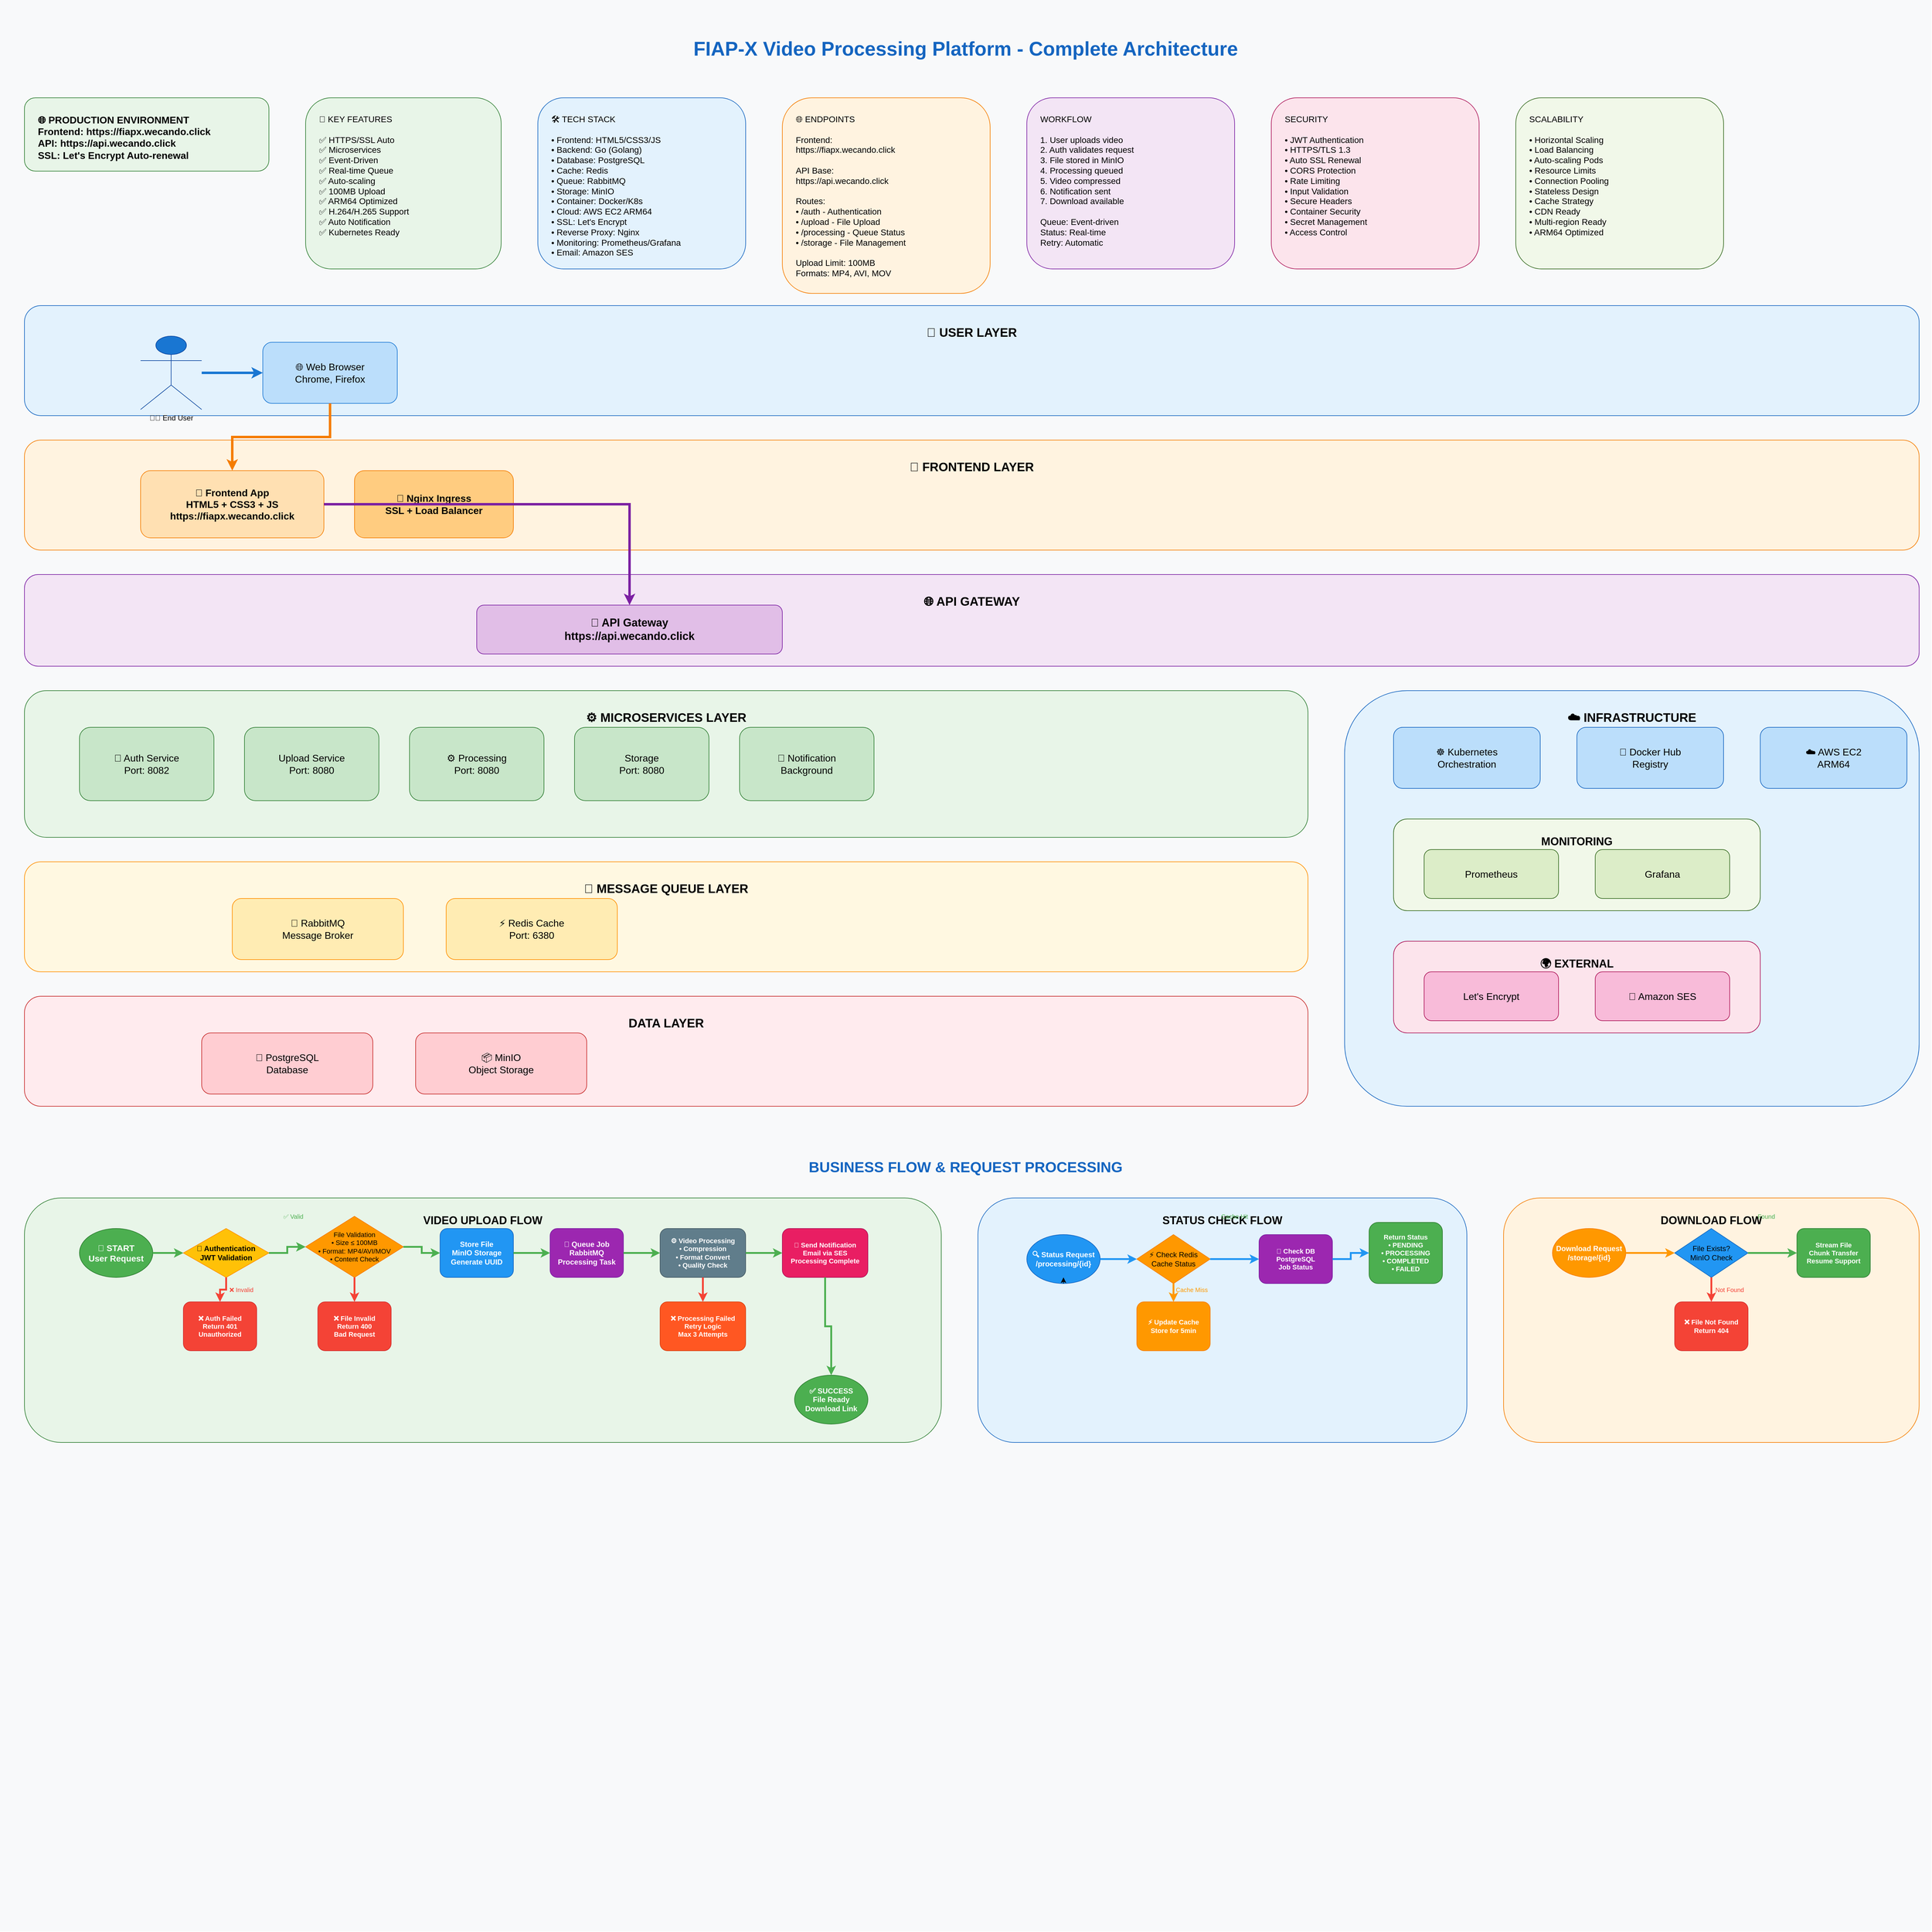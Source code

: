 <mxfile version="27.2.0">
  <diagram name="FIAP-X Complete Architecture" id="fiapx-complete-arch">
    <mxGraphModel dx="5625" dy="2068" grid="1" gridSize="10" guides="1" tooltips="1" connect="1" arrows="1" fold="1" page="1" pageScale="1" pageWidth="3200" pageHeight="3200" math="0" shadow="0">
      <root>
        <mxCell id="0" />
        <mxCell id="1" parent="0" />
        <mxCell id="bg" value="" style="rounded=0;whiteSpace=wrap;html=1;fillColor=#f8f9fa;strokeColor=none;" parent="1" vertex="1">
          <mxGeometry x="20" y="20" width="3160" height="3160" as="geometry" />
        </mxCell>
        <mxCell id="title" value="FIAP-X Video Processing Platform - Complete Architecture" style="text;html=1;strokeColor=none;fillColor=none;align=center;verticalAlign=middle;whiteSpace=wrap;rounded=0;fontSize=32;fontStyle=1;fontColor=#1565C0;" parent="1" vertex="1">
          <mxGeometry x="400" y="60" width="2400" height="80" as="geometry" />
        </mxCell>
        <mxCell id="urls" value="🌐 PRODUCTION ENVIRONMENT&#xa;Frontend: https://fiapx.wecando.click&#xa;API: https://api.wecando.click&#xa;SSL: Let&#39;s Encrypt Auto-renewal" style="rounded=1;whiteSpace=wrap;html=1;fillColor=#E8F5E8;strokeColor=#2E7D32;fontSize=16;fontStyle=1;align=left;verticalAlign=top;spacingLeft=20;spacingTop=20;" parent="1" vertex="1">
          <mxGeometry x="60" y="180" width="400" height="120" as="geometry" />
        </mxCell>
        <mxCell id="features" value="🔑 KEY FEATURES&#xa;&#xa;✅ HTTPS/SSL Auto&#xa;✅ Microservices&#xa;✅ Event-Driven&#xa;✅ Real-time Queue&#xa;✅ Auto-scaling&#xa;✅ 100MB Upload&#xa;✅ ARM64 Optimized&#xa;✅ H.264/H.265 Support&#xa;✅ Auto Notification&#xa;✅ Kubernetes Ready" style="rounded=1;whiteSpace=wrap;html=1;fillColor=#E8F5E8;strokeColor=#2E7D32;fontSize=14;align=left;verticalAlign=top;spacingLeft=20;spacingTop=20;" parent="1" vertex="1">
          <mxGeometry x="520" y="180" width="320" height="280" as="geometry" />
        </mxCell>
        <mxCell id="tech-stack" value="🛠️ TECH STACK&#xa;&#xa;• Frontend: HTML5/CSS3/JS&#xa;• Backend: Go (Golang)&#xa;• Database: PostgreSQL&#xa;• Cache: Redis&#xa;• Queue: RabbitMQ&#xa;• Storage: MinIO&#xa;• Container: Docker/K8s&#xa;• Cloud: AWS EC2 ARM64&#xa;• SSL: Let&#39;s Encrypt&#xa;• Reverse Proxy: Nginx&#xa;• Monitoring: Prometheus/Grafana&#xa;• Email: Amazon SES" style="rounded=1;whiteSpace=wrap;html=1;fillColor=#E3F2FD;strokeColor=#1565C0;fontSize=14;align=left;verticalAlign=top;spacingLeft=20;spacingTop=20;" parent="1" vertex="1">
          <mxGeometry x="900" y="180" width="340" height="280" as="geometry" />
        </mxCell>
        <mxCell id="endpoints" value="🌐 ENDPOINTS&#xa;&#xa;Frontend:&#xa;https://fiapx.wecando.click&#xa;&#xa;API Base:&#xa;https://api.wecando.click&#xa;&#xa;Routes:&#xa;• /auth - Authentication&#xa;• /upload - File Upload&#xa;• /processing - Queue Status&#xa;• /storage - File Management&#xa;&#xa;Upload Limit: 100MB&#xa;Formats: MP4, AVI, MOV" style="rounded=1;whiteSpace=wrap;html=1;fillColor=#FFF3E0;strokeColor=#F57C00;fontSize=14;align=left;verticalAlign=top;spacingLeft=20;spacingTop=20;" parent="1" vertex="1">
          <mxGeometry x="1300" y="180" width="340" height="320" as="geometry" />
        </mxCell>
        <mxCell id="workflow" value="WORKFLOW&#xa;&#xa;1. User uploads video&#xa;2. Auth validates request&#xa;3. File stored in MinIO&#xa;4. Processing queued&#xa;5. Video compressed&#xa;6. Notification sent&#xa;7. Download available&#xa;&#xa;Queue: Event-driven&#xa;Status: Real-time&#xa;Retry: Automatic" style="rounded=1;whiteSpace=wrap;html=1;fillColor=#F3E5F5;strokeColor=#7B1FA2;fontSize=14;align=left;verticalAlign=top;spacingLeft=20;spacingTop=20;" parent="1" vertex="1">
          <mxGeometry x="1700" y="180" width="340" height="280" as="geometry" />
        </mxCell>
        <mxCell id="security" value="SECURITY&#xa;&#xa;• JWT Authentication&#xa;• HTTPS/TLS 1.3&#xa;• Auto SSL Renewal&#xa;• CORS Protection&#xa;• Rate Limiting&#xa;• Input Validation&#xa;• Secure Headers&#xa;• Container Security&#xa;• Secret Management&#xa;• Access Control" style="rounded=1;whiteSpace=wrap;html=1;fillColor=#FCE4EC;strokeColor=#AD1457;fontSize=14;align=left;verticalAlign=top;spacingLeft=20;spacingTop=20;" parent="1" vertex="1">
          <mxGeometry x="2100" y="180" width="340" height="280" as="geometry" />
        </mxCell>
        <mxCell id="scalability" value="SCALABILITY&#xa;&#xa;• Horizontal Scaling&#xa;• Load Balancing&#xa;• Auto-scaling Pods&#xa;• Resource Limits&#xa;• Connection Pooling&#xa;• Stateless Design&#xa;• Cache Strategy&#xa;• CDN Ready&#xa;• Multi-region Ready&#xa;• ARM64 Optimized" style="rounded=1;whiteSpace=wrap;html=1;fillColor=#F1F8E9;strokeColor=#33691E;fontSize=14;align=left;verticalAlign=top;spacingLeft=20;spacingTop=20;" parent="1" vertex="1">
          <mxGeometry x="2500" y="180" width="340" height="280" as="geometry" />
        </mxCell>
        <mxCell id="user-layer" value="👤 USER LAYER" style="rounded=1;whiteSpace=wrap;html=1;fillColor=#E3F2FD;strokeColor=#1565C0;fontSize=20;fontStyle=1;verticalAlign=top;spacingTop=25;" parent="1" vertex="1">
          <mxGeometry x="60" y="520" width="3100" height="180" as="geometry" />
        </mxCell>
        <mxCell id="user" value="👨‍💻 End User" style="shape=umlActor;verticalLabelPosition=bottom;verticalAlign=top;html=1;outlineConnect=0;fillColor=#1976D2;strokeColor=#0D47A1;" parent="1" vertex="1">
          <mxGeometry x="250" y="570" width="100" height="120" as="geometry" />
        </mxCell>
        <mxCell id="browser" value="🌐 Web Browser&#xa;Chrome, Firefox" style="rounded=1;whiteSpace=wrap;html=1;fillColor=#BBDEFB;strokeColor=#1976D2;fontSize=16;" parent="1" vertex="1">
          <mxGeometry x="450" y="580" width="220" height="100" as="geometry" />
        </mxCell>
        <mxCell id="frontend-layer" value="🎨 FRONTEND LAYER" style="rounded=1;whiteSpace=wrap;html=1;fillColor=#FFF3E0;strokeColor=#F57C00;fontSize=20;fontStyle=1;verticalAlign=top;spacingTop=25;" parent="1" vertex="1">
          <mxGeometry x="60" y="740" width="3100" height="180" as="geometry" />
        </mxCell>
        <mxCell id="frontend" value="🎯 Frontend App&#xa;HTML5 + CSS3 + JS&#xa;https://fiapx.wecando.click" style="rounded=1;whiteSpace=wrap;html=1;fillColor=#FFE0B2;strokeColor=#F57C00;fontSize=16;fontStyle=1;" parent="1" vertex="1">
          <mxGeometry x="250" y="790" width="300" height="110" as="geometry" />
        </mxCell>
        <mxCell id="nginx" value="🔧 Nginx Ingress&#xa;SSL + Load Balancer" style="rounded=1;whiteSpace=wrap;html=1;fillColor=#FFCC80;strokeColor=#F57C00;fontSize=16;fontStyle=1;" parent="1" vertex="1">
          <mxGeometry x="600" y="790" width="260" height="110" as="geometry" />
        </mxCell>
        <mxCell id="gateway-layer" value="🌐 API GATEWAY" style="rounded=1;whiteSpace=wrap;html=1;fillColor=#F3E5F5;strokeColor=#7B1FA2;fontSize=20;fontStyle=1;verticalAlign=top;spacingTop=25;" parent="1" vertex="1">
          <mxGeometry x="60" y="960" width="3100" height="150" as="geometry" />
        </mxCell>
        <mxCell id="api-gateway" value="🔗 API Gateway&#xa;https://api.wecando.click" style="rounded=1;whiteSpace=wrap;html=1;fillColor=#E1BEE7;strokeColor=#7B1FA2;fontSize=18;fontStyle=1;" parent="1" vertex="1">
          <mxGeometry x="800" y="1010" width="500" height="80" as="geometry" />
        </mxCell>
        <mxCell id="services-layer" value="⚙️ MICROSERVICES LAYER" style="rounded=1;whiteSpace=wrap;html=1;fillColor=#E8F5E8;strokeColor=#2E7D32;fontSize=20;fontStyle=1;verticalAlign=top;spacingTop=25;" parent="1" vertex="1">
          <mxGeometry x="60" y="1150" width="2100" height="240" as="geometry" />
        </mxCell>
        <mxCell id="auth-service" value="🔐 Auth Service&#xa;Port: 8082" style="rounded=1;whiteSpace=wrap;html=1;fillColor=#C8E6C9;strokeColor=#2E7D32;fontSize=16;" parent="1" vertex="1">
          <mxGeometry x="150" y="1210" width="220" height="120" as="geometry" />
        </mxCell>
        <mxCell id="upload-service" value="Upload Service&#xa;Port: 8080" style="rounded=1;whiteSpace=wrap;html=1;fillColor=#C8E6C9;strokeColor=#2E7D32;fontSize=16;" parent="1" vertex="1">
          <mxGeometry x="420" y="1210" width="220" height="120" as="geometry" />
        </mxCell>
        <mxCell id="processing-service" value="⚙️ Processing&#xa;Port: 8080" style="rounded=1;whiteSpace=wrap;html=1;fillColor=#C8E6C9;strokeColor=#2E7D32;fontSize=16;" parent="1" vertex="1">
          <mxGeometry x="690" y="1210" width="220" height="120" as="geometry" />
        </mxCell>
        <mxCell id="storage-service" value="Storage&#xa;Port: 8080" style="rounded=1;whiteSpace=wrap;html=1;fillColor=#C8E6C9;strokeColor=#2E7D32;fontSize=16;" parent="1" vertex="1">
          <mxGeometry x="960" y="1210" width="220" height="120" as="geometry" />
        </mxCell>
        <mxCell id="notification-service" value="📧 Notification&#xa;Background" style="rounded=1;whiteSpace=wrap;html=1;fillColor=#C8E6C9;strokeColor=#2E7D32;fontSize=16;" parent="1" vertex="1">
          <mxGeometry x="1230" y="1210" width="220" height="120" as="geometry" />
        </mxCell>
        <mxCell id="message-layer" value="📨 MESSAGE QUEUE LAYER" style="rounded=1;whiteSpace=wrap;html=1;fillColor=#FFF8E1;strokeColor=#FF8F00;fontSize=20;fontStyle=1;verticalAlign=top;spacingTop=25;" parent="1" vertex="1">
          <mxGeometry x="60" y="1430" width="2100" height="180" as="geometry" />
        </mxCell>
        <mxCell id="rabbitmq" value="🐰 RabbitMQ&#xa;Message Broker" style="rounded=1;whiteSpace=wrap;html=1;fillColor=#FFECB3;strokeColor=#FF8F00;fontSize=16;" parent="1" vertex="1">
          <mxGeometry x="400" y="1490" width="280" height="100" as="geometry" />
        </mxCell>
        <mxCell id="redis" value="⚡ Redis Cache&#xa;Port: 6380" style="rounded=1;whiteSpace=wrap;html=1;fillColor=#FFECB3;strokeColor=#FF8F00;fontSize=16;" parent="1" vertex="1">
          <mxGeometry x="750" y="1490" width="280" height="100" as="geometry" />
        </mxCell>
        <mxCell id="data-layer" value="DATA LAYER" style="rounded=1;whiteSpace=wrap;html=1;fillColor=#FFEBEE;strokeColor=#C62828;fontSize=20;fontStyle=1;verticalAlign=top;spacingTop=25;" parent="1" vertex="1">
          <mxGeometry x="60" y="1650" width="2100" height="180" as="geometry" />
        </mxCell>
        <mxCell id="postgresql" value="🐘 PostgreSQL&#xa;Database" style="rounded=1;whiteSpace=wrap;html=1;fillColor=#FFCDD2;strokeColor=#C62828;fontSize=16;" parent="1" vertex="1">
          <mxGeometry x="350" y="1710" width="280" height="100" as="geometry" />
        </mxCell>
        <mxCell id="minio" value="📦 MinIO&#xa;Object Storage" style="rounded=1;whiteSpace=wrap;html=1;fillColor=#FFCDD2;strokeColor=#C62828;fontSize=16;" parent="1" vertex="1">
          <mxGeometry x="700" y="1710" width="280" height="100" as="geometry" />
        </mxCell>
        <mxCell id="infra-layer" value="☁️ INFRASTRUCTURE" style="rounded=1;whiteSpace=wrap;html=1;fillColor=#E3F2FD;strokeColor=#1565C0;fontSize=20;fontStyle=1;verticalAlign=top;spacingTop=25;" parent="1" vertex="1">
          <mxGeometry x="2220" y="1150" width="940" height="680" as="geometry" />
        </mxCell>
        <mxCell id="kubernetes" value="☸️ Kubernetes&#xa;Orchestration" style="rounded=1;whiteSpace=wrap;html=1;fillColor=#BBDEFB;strokeColor=#1565C0;fontSize=16;" parent="1" vertex="1">
          <mxGeometry x="2300" y="1210" width="240" height="100" as="geometry" />
        </mxCell>
        <mxCell id="docker" value="🐳 Docker Hub&#xa;Registry" style="rounded=1;whiteSpace=wrap;html=1;fillColor=#BBDEFB;strokeColor=#1565C0;fontSize=16;" parent="1" vertex="1">
          <mxGeometry x="2600" y="1210" width="240" height="100" as="geometry" />
        </mxCell>
        <mxCell id="aws" value="☁️ AWS EC2&#xa;ARM64" style="rounded=1;whiteSpace=wrap;html=1;fillColor=#BBDEFB;strokeColor=#1565C0;fontSize=16;" parent="1" vertex="1">
          <mxGeometry x="2900" y="1210" width="240" height="100" as="geometry" />
        </mxCell>
        <mxCell id="monitoring" value="MONITORING" style="rounded=1;whiteSpace=wrap;html=1;fillColor=#F1F8E9;strokeColor=#33691E;fontSize=18;fontStyle=1;verticalAlign=top;spacingTop=20;" parent="1" vertex="1">
          <mxGeometry x="2300" y="1360" width="600" height="150" as="geometry" />
        </mxCell>
        <mxCell id="prometheus" value="Prometheus" style="rounded=1;whiteSpace=wrap;html=1;fillColor=#DCEDC8;strokeColor=#33691E;fontSize=16;" parent="1" vertex="1">
          <mxGeometry x="2350" y="1410" width="220" height="80" as="geometry" />
        </mxCell>
        <mxCell id="grafana" value="Grafana" style="rounded=1;whiteSpace=wrap;html=1;fillColor=#DCEDC8;strokeColor=#33691E;fontSize=16;" parent="1" vertex="1">
          <mxGeometry x="2630" y="1410" width="220" height="80" as="geometry" />
        </mxCell>
        <mxCell id="external" value="🌍 EXTERNAL" style="rounded=1;whiteSpace=wrap;html=1;fillColor=#FCE4EC;strokeColor=#AD1457;fontSize=18;fontStyle=1;verticalAlign=top;spacingTop=20;" parent="1" vertex="1">
          <mxGeometry x="2300" y="1560" width="600" height="150" as="geometry" />
        </mxCell>
        <mxCell id="letsencrypt" value="Let&#39;s Encrypt" style="rounded=1;whiteSpace=wrap;html=1;fillColor=#F8BBD9;strokeColor=#AD1457;fontSize=16;" parent="1" vertex="1">
          <mxGeometry x="2350" y="1610" width="220" height="80" as="geometry" />
        </mxCell>
        <mxCell id="ses" value="📧 Amazon SES" style="rounded=1;whiteSpace=wrap;html=1;fillColor=#F8BBD9;strokeColor=#AD1457;fontSize=16;" parent="1" vertex="1">
          <mxGeometry x="2630" y="1610" width="220" height="80" as="geometry" />
        </mxCell>
        <mxCell id="flow-title" value="BUSINESS FLOW &amp; REQUEST PROCESSING" style="text;html=1;strokeColor=none;fillColor=none;align=center;verticalAlign=middle;whiteSpace=wrap;rounded=0;fontSize=24;fontStyle=1;fontColor=#1565C0;" parent="1" vertex="1">
          <mxGeometry x="400" y="1900" width="2400" height="60" as="geometry" />
        </mxCell>
        <mxCell id="upload-flow-layer" value="VIDEO UPLOAD FLOW" style="rounded=1;whiteSpace=wrap;html=1;fillColor=#E8F5E8;strokeColor=#2E7D32;fontSize=18;fontStyle=1;verticalAlign=top;spacingTop=20;" parent="1" vertex="1">
          <mxGeometry x="60" y="1980" width="1500" height="400" as="geometry" />
        </mxCell>
        <mxCell id="flow-start" value="🚀 START&#xa;User Request" style="ellipse;whiteSpace=wrap;html=1;fillColor=#4CAF50;strokeColor=#2E7D32;fontSize=14;fontStyle=1;fontColor=white;" parent="1" vertex="1">
          <mxGeometry x="150" y="2030" width="120" height="80" as="geometry" />
        </mxCell>
        <mxCell id="flow-auth" value="🔐 Authentication&#xa;JWT Validation" style="rhombus;whiteSpace=wrap;html=1;fillColor=#FFC107;strokeColor=#FF8F00;fontSize=12;fontStyle=1;" parent="1" vertex="1">
          <mxGeometry x="320" y="2030" width="140" height="80" as="geometry" />
        </mxCell>
        <mxCell id="flow-file-check" value="File Validation&#xa;• Size ≤ 100MB&#xa;• Format: MP4/AVI/MOV&#xa;• Content Check" style="rhombus;whiteSpace=wrap;html=1;fillColor=#FF9800;strokeColor=#F57C00;fontSize=11;" parent="1" vertex="1">
          <mxGeometry x="520" y="2010" width="160" height="100" as="geometry" />
        </mxCell>
        <mxCell id="flow-storage" value="Store File&#xa;MinIO Storage&#xa;Generate UUID" style="rounded=1;whiteSpace=wrap;html=1;fillColor=#2196F3;strokeColor=#1565C0;fontSize=12;fontStyle=1;fontColor=white;" parent="1" vertex="1">
          <mxGeometry x="740" y="2030" width="120" height="80" as="geometry" />
        </mxCell>
        <mxCell id="flow-queue" value="📨 Queue Job&#xa;RabbitMQ&#xa;Processing Task" style="rounded=1;whiteSpace=wrap;html=1;fillColor=#9C27B0;strokeColor=#7B1FA2;fontSize=12;fontStyle=1;fontColor=white;" parent="1" vertex="1">
          <mxGeometry x="920" y="2030" width="120" height="80" as="geometry" />
        </mxCell>
        <mxCell id="flow-processing" value="⚙️ Video Processing&#xa;• Compression&#xa;• Format Convert&#xa;• Quality Check" style="rounded=1;whiteSpace=wrap;html=1;fillColor=#607D8B;strokeColor=#455A64;fontSize=11;fontStyle=1;fontColor=white;" parent="1" vertex="1">
          <mxGeometry x="1100" y="2030" width="140" height="80" as="geometry" />
        </mxCell>
        <mxCell id="flow-notification" value="📧 Send Notification&#xa;Email via SES&#xa;Processing Complete" style="rounded=1;whiteSpace=wrap;html=1;fillColor=#E91E63;strokeColor=#AD1457;fontSize=11;fontStyle=1;fontColor=white;" parent="1" vertex="1">
          <mxGeometry x="1300" y="2030" width="140" height="80" as="geometry" />
        </mxCell>
        <mxCell id="flow-auth-error" value="❌ Auth Failed&#xa;Return 401&#xa;Unauthorized" style="rounded=1;whiteSpace=wrap;html=1;fillColor=#F44336;strokeColor=#D32F2F;fontSize=11;fontStyle=1;fontColor=white;" parent="1" vertex="1">
          <mxGeometry x="320" y="2150" width="120" height="80" as="geometry" />
        </mxCell>
        <mxCell id="flow-file-error" value="❌ File Invalid&#xa;Return 400&#xa;Bad Request" style="rounded=1;whiteSpace=wrap;html=1;fillColor=#F44336;strokeColor=#D32F2F;fontSize=11;fontStyle=1;fontColor=white;" parent="1" vertex="1">
          <mxGeometry x="540" y="2150" width="120" height="80" as="geometry" />
        </mxCell>
        <mxCell id="flow-process-error" value="❌ Processing Failed&#xa;Retry Logic&#xa;Max 3 Attempts" style="rounded=1;whiteSpace=wrap;html=1;fillColor=#FF5722;strokeColor=#D84315;fontSize=11;fontStyle=1;fontColor=white;" parent="1" vertex="1">
          <mxGeometry x="1100" y="2150" width="140" height="80" as="geometry" />
        </mxCell>
        <mxCell id="flow-success" value="✅ SUCCESS&#xa;File Ready&#xa;Download Link" style="ellipse;whiteSpace=wrap;html=1;fillColor=#4CAF50;strokeColor=#2E7D32;fontSize=12;fontStyle=1;fontColor=white;" parent="1" vertex="1">
          <mxGeometry x="1320" y="2270" width="120" height="80" as="geometry" />
        </mxCell>
        <mxCell id="status-flow-layer" value="STATUS CHECK FLOW" style="rounded=1;whiteSpace=wrap;html=1;fillColor=#E3F2FD;strokeColor=#1565C0;fontSize=18;fontStyle=1;verticalAlign=top;spacingTop=20;" parent="1" vertex="1">
          <mxGeometry x="1620" y="1980" width="800" height="400" as="geometry" />
        </mxCell>
        <mxCell id="status-start" value="🔍 Status Request&#xa;/processing/{id}" style="ellipse;whiteSpace=wrap;html=1;fillColor=#2196F3;strokeColor=#1565C0;fontSize=12;fontStyle=1;fontColor=white;" parent="1" vertex="1">
          <mxGeometry x="1700" y="2040" width="120" height="80" as="geometry" />
        </mxCell>
        <mxCell id="status-redis" value="⚡ Check Redis&#xa;Cache Status" style="rhombus;whiteSpace=wrap;html=1;fillColor=#FF9800;strokeColor=#F57C00;fontSize=12;" parent="1" vertex="1">
          <mxGeometry x="1880" y="2040" width="120" height="80" as="geometry" />
        </mxCell>
        <mxCell id="status-db" value="🐘 Check DB&#xa;PostgreSQL&#xa;Job Status" style="rounded=1;whiteSpace=wrap;html=1;fillColor=#9C27B0;strokeColor=#7B1FA2;fontSize=11;fontStyle=1;fontColor=white;" parent="1" vertex="1">
          <mxGeometry x="2080" y="2040" width="120" height="80" as="geometry" />
        </mxCell>
        <mxCell id="status-response" value="Return Status&#xa;• PENDING&#xa;• PROCESSING&#xa;• COMPLETED&#xa;• FAILED" style="rounded=1;whiteSpace=wrap;html=1;fillColor=#4CAF50;strokeColor=#2E7D32;fontSize=11;fontStyle=1;fontColor=white;" parent="1" vertex="1">
          <mxGeometry x="2260" y="2020" width="120" height="100" as="geometry" />
        </mxCell>
        <mxCell id="status-cache-update" value="⚡ Update Cache&#xa;Store for 5min" style="rounded=1;whiteSpace=wrap;html=1;fillColor=#FF9800;strokeColor=#F57C00;fontSize=11;fontStyle=1;fontColor=white;" parent="1" vertex="1">
          <mxGeometry x="1880" y="2150" width="120" height="80" as="geometry" />
        </mxCell>
        <mxCell id="download-flow-layer" value="DOWNLOAD FLOW" style="rounded=1;whiteSpace=wrap;html=1;fillColor=#FFF3E0;strokeColor=#F57C00;fontSize=18;fontStyle=1;verticalAlign=top;spacingTop=20;" parent="1" vertex="1">
          <mxGeometry x="2480" y="1980" width="680" height="400" as="geometry" />
        </mxCell>
        <mxCell id="download-start" value="Download Request&#xa;/storage/{id}" style="ellipse;whiteSpace=wrap;html=1;fillColor=#FF9800;strokeColor=#F57C00;fontSize=12;fontStyle=1;fontColor=white;" parent="1" vertex="1">
          <mxGeometry x="2560" y="2030" width="120" height="80" as="geometry" />
        </mxCell>
        <mxCell id="download-check" value="File Exists?&#xa;MinIO Check" style="rhombus;whiteSpace=wrap;html=1;fillColor=#2196F3;strokeColor=#1565C0;fontSize=12;" parent="1" vertex="1">
          <mxGeometry x="2760" y="2030" width="120" height="80" as="geometry" />
        </mxCell>
        <mxCell id="download-stream" value="Stream File&#xa;Chunk Transfer&#xa;Resume Support" style="rounded=1;whiteSpace=wrap;html=1;fillColor=#4CAF50;strokeColor=#2E7D32;fontSize=11;fontStyle=1;fontColor=white;" parent="1" vertex="1">
          <mxGeometry x="2960" y="2030" width="120" height="80" as="geometry" />
        </mxCell>
        <mxCell id="download-error" value="❌ File Not Found&#xa;Return 404" style="rounded=1;whiteSpace=wrap;html=1;fillColor=#F44336;strokeColor=#D32F2F;fontSize=11;fontStyle=1;fontColor=white;" parent="1" vertex="1">
          <mxGeometry x="2760" y="2150" width="120" height="80" as="geometry" />
        </mxCell>
        <mxCell id="conn1" style="edgeStyle=orthogonalEdgeStyle;rounded=0;orthogonalLoop=1;jettySize=auto;html=1;strokeColor=#1976D2;strokeWidth=4;" parent="1" source="user" target="browser" edge="1">
          <mxGeometry relative="1" as="geometry" />
        </mxCell>
        <mxCell id="conn2" style="edgeStyle=orthogonalEdgeStyle;rounded=0;orthogonalLoop=1;jettySize=auto;html=1;strokeColor=#F57C00;strokeWidth=4;" parent="1" source="browser" target="frontend" edge="1">
          <mxGeometry relative="1" as="geometry" />
        </mxCell>
        <mxCell id="conn3" style="edgeStyle=orthogonalEdgeStyle;rounded=0;orthogonalLoop=1;jettySize=auto;html=1;strokeColor=#7B1FA2;strokeWidth=4;" parent="1" source="frontend" target="api-gateway" edge="1">
          <mxGeometry relative="1" as="geometry" />
        </mxCell>
        <mxCell id="flow-conn1" style="edgeStyle=orthogonalEdgeStyle;rounded=0;orthogonalLoop=1;jettySize=auto;html=1;strokeColor=#4CAF50;strokeWidth=3;" parent="1" source="flow-start" target="flow-auth" edge="1">
          <mxGeometry relative="1" as="geometry" />
        </mxCell>
        <mxCell id="flow-conn2" style="edgeStyle=orthogonalEdgeStyle;rounded=0;orthogonalLoop=1;jettySize=auto;html=1;strokeColor=#4CAF50;strokeWidth=3;" parent="1" source="flow-auth" target="flow-file-check" edge="1">
          <mxGeometry relative="1" as="geometry" />
        </mxCell>
        <mxCell id="flow-conn3" style="edgeStyle=orthogonalEdgeStyle;rounded=0;orthogonalLoop=1;jettySize=auto;html=1;strokeColor=#4CAF50;strokeWidth=3;" parent="1" source="flow-file-check" target="flow-storage" edge="1">
          <mxGeometry relative="1" as="geometry" />
        </mxCell>
        <mxCell id="flow-conn4" style="edgeStyle=orthogonalEdgeStyle;rounded=0;orthogonalLoop=1;jettySize=auto;html=1;strokeColor=#4CAF50;strokeWidth=3;" parent="1" source="flow-storage" target="flow-queue" edge="1">
          <mxGeometry relative="1" as="geometry" />
        </mxCell>
        <mxCell id="flow-conn5" style="edgeStyle=orthogonalEdgeStyle;rounded=0;orthogonalLoop=1;jettySize=auto;html=1;strokeColor=#4CAF50;strokeWidth=3;" parent="1" source="flow-queue" target="flow-processing" edge="1">
          <mxGeometry relative="1" as="geometry" />
        </mxCell>
        <mxCell id="flow-conn6" style="edgeStyle=orthogonalEdgeStyle;rounded=0;orthogonalLoop=1;jettySize=auto;html=1;strokeColor=#4CAF50;strokeWidth=3;" parent="1" source="flow-processing" target="flow-notification" edge="1">
          <mxGeometry relative="1" as="geometry" />
        </mxCell>
        <mxCell id="flow-conn7" style="edgeStyle=orthogonalEdgeStyle;rounded=0;orthogonalLoop=1;jettySize=auto;html=1;strokeColor=#4CAF50;strokeWidth=3;" parent="1" source="flow-notification" target="flow-success" edge="1">
          <mxGeometry relative="1" as="geometry" />
        </mxCell>
        <mxCell id="flow-error1" style="edgeStyle=orthogonalEdgeStyle;rounded=0;orthogonalLoop=1;jettySize=auto;html=1;strokeColor=#F44336;strokeWidth=3;" parent="1" source="flow-auth" target="flow-auth-error" edge="1">
          <mxGeometry relative="1" as="geometry" />
        </mxCell>
        <mxCell id="flow-error2" style="edgeStyle=orthogonalEdgeStyle;rounded=0;orthogonalLoop=1;jettySize=auto;html=1;strokeColor=#F44336;strokeWidth=3;" parent="1" source="flow-file-check" target="flow-file-error" edge="1">
          <mxGeometry relative="1" as="geometry" />
        </mxCell>
        <mxCell id="flow-error3" style="edgeStyle=orthogonalEdgeStyle;rounded=0;orthogonalLoop=1;jettySize=auto;html=1;strokeColor=#F44336;strokeWidth=3;" parent="1" source="flow-processing" target="flow-process-error" edge="1">
          <mxGeometry relative="1" as="geometry" />
        </mxCell>
        <mxCell id="status-conn1" style="edgeStyle=orthogonalEdgeStyle;rounded=0;orthogonalLoop=1;jettySize=auto;html=1;strokeColor=#2196F3;strokeWidth=3;" parent="1" source="status-start" target="status-redis" edge="1">
          <mxGeometry relative="1" as="geometry" />
        </mxCell>
        <mxCell id="status-conn2" style="edgeStyle=orthogonalEdgeStyle;rounded=0;orthogonalLoop=1;jettySize=auto;html=1;strokeColor=#2196F3;strokeWidth=3;" parent="1" source="status-redis" target="status-db" edge="1">
          <mxGeometry relative="1" as="geometry" />
        </mxCell>
        <mxCell id="status-conn3" style="edgeStyle=orthogonalEdgeStyle;rounded=0;orthogonalLoop=1;jettySize=auto;html=1;strokeColor=#2196F3;strokeWidth=3;" parent="1" source="status-db" target="status-response" edge="1">
          <mxGeometry relative="1" as="geometry" />
        </mxCell>
        <mxCell id="status-conn4" style="edgeStyle=orthogonalEdgeStyle;rounded=0;orthogonalLoop=1;jettySize=auto;html=1;strokeColor=#FF9800;strokeWidth=3;" parent="1" source="status-redis" target="status-cache-update" edge="1">
          <mxGeometry relative="1" as="geometry" />
        </mxCell>
        <mxCell id="download-conn1" style="edgeStyle=orthogonalEdgeStyle;rounded=0;orthogonalLoop=1;jettySize=auto;html=1;strokeColor=#FF9800;strokeWidth=3;" parent="1" source="download-start" target="download-check" edge="1">
          <mxGeometry relative="1" as="geometry" />
        </mxCell>
        <mxCell id="download-conn2" style="edgeStyle=orthogonalEdgeStyle;rounded=0;orthogonalLoop=1;jettySize=auto;html=1;strokeColor=#4CAF50;strokeWidth=3;" parent="1" source="download-check" target="download-stream" edge="1">
          <mxGeometry relative="1" as="geometry" />
        </mxCell>
        <mxCell id="download-conn3" style="edgeStyle=orthogonalEdgeStyle;rounded=0;orthogonalLoop=1;jettySize=auto;html=1;strokeColor=#F44336;strokeWidth=3;" parent="1" source="download-check" target="download-error" edge="1">
          <mxGeometry relative="1" as="geometry" />
        </mxCell>
        <mxCell id="label-success" value="✅ Valid" style="text;html=1;strokeColor=none;fillColor=none;align=center;verticalAlign=middle;whiteSpace=wrap;rounded=0;fontSize=10;fontColor=#4CAF50;" parent="1" vertex="1">
          <mxGeometry x="480" y="2000" width="40" height="20" as="geometry" />
        </mxCell>
        <mxCell id="label-error" value="❌ Invalid" style="text;html=1;strokeColor=none;fillColor=none;align=center;verticalAlign=middle;whiteSpace=wrap;rounded=0;fontSize=10;fontColor=#F44336;" parent="1" vertex="1">
          <mxGeometry x="390" y="2120" width="50" height="20" as="geometry" />
        </mxCell>
        <mxCell id="label-cache-hit" value="Cache Hit" style="text;html=1;strokeColor=none;fillColor=none;align=center;verticalAlign=middle;whiteSpace=wrap;rounded=0;fontSize=10;fontColor=#4CAF50;" parent="1" vertex="1">
          <mxGeometry x="2010" y="2000" width="60" height="20" as="geometry" />
        </mxCell>
        <mxCell id="label-cache-miss" value="Cache Miss" style="text;html=1;strokeColor=none;fillColor=none;align=center;verticalAlign=middle;whiteSpace=wrap;rounded=0;fontSize=10;fontColor=#FF9800;" parent="1" vertex="1">
          <mxGeometry x="1940" y="2120" width="60" height="20" as="geometry" />
        </mxCell>
        <mxCell id="label-file-found" value="Found" style="text;html=1;strokeColor=none;fillColor=none;align=center;verticalAlign=middle;whiteSpace=wrap;rounded=0;fontSize=10;fontColor=#4CAF50;" parent="1" vertex="1">
          <mxGeometry x="2890" y="2000" width="40" height="20" as="geometry" />
        </mxCell>
        <mxCell id="label-file-not-found" value="Not Found" style="text;html=1;strokeColor=none;fillColor=none;align=center;verticalAlign=middle;whiteSpace=wrap;rounded=0;fontSize=10;fontColor=#F44336;" parent="1" vertex="1">
          <mxGeometry x="2820" y="2120" width="60" height="20" as="geometry" />
        </mxCell>
        <mxCell id="lY8V3zBAA7f6GGk9UWvf-1" style="edgeStyle=orthogonalEdgeStyle;rounded=0;orthogonalLoop=1;jettySize=auto;html=1;exitX=0.5;exitY=1;exitDx=0;exitDy=0;entryX=0.5;entryY=0.875;entryDx=0;entryDy=0;entryPerimeter=0;" edge="1" parent="1" source="status-start" target="status-start">
          <mxGeometry relative="1" as="geometry" />
        </mxCell>
      </root>
    </mxGraphModel>
  </diagram>
</mxfile>
